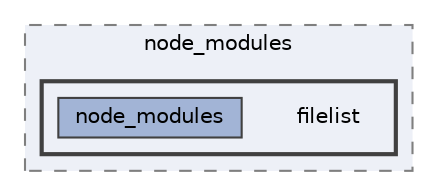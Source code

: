 digraph "pkiclassroomrescheduler/src/main/frontend/node_modules/filelist"
{
 // LATEX_PDF_SIZE
  bgcolor="transparent";
  edge [fontname=Helvetica,fontsize=10,labelfontname=Helvetica,labelfontsize=10];
  node [fontname=Helvetica,fontsize=10,shape=box,height=0.2,width=0.4];
  compound=true
  subgraph clusterdir_72953eda66ccb3a2722c28e1c3e6c23b {
    graph [ bgcolor="#edf0f7", pencolor="grey50", label="node_modules", fontname=Helvetica,fontsize=10 style="filled,dashed", URL="dir_72953eda66ccb3a2722c28e1c3e6c23b.html",tooltip=""]
  subgraph clusterdir_5ebafdf515619580b689c93c3957bb55 {
    graph [ bgcolor="#edf0f7", pencolor="grey25", label="", fontname=Helvetica,fontsize=10 style="filled,bold", URL="dir_5ebafdf515619580b689c93c3957bb55.html",tooltip=""]
    dir_5ebafdf515619580b689c93c3957bb55 [shape=plaintext, label="filelist"];
  dir_99ecf0ca1c1fdd91cd8c4a34ccce0ee3 [label="node_modules", fillcolor="#a2b4d6", color="grey25", style="filled", URL="dir_99ecf0ca1c1fdd91cd8c4a34ccce0ee3.html",tooltip=""];
  }
  }
}
